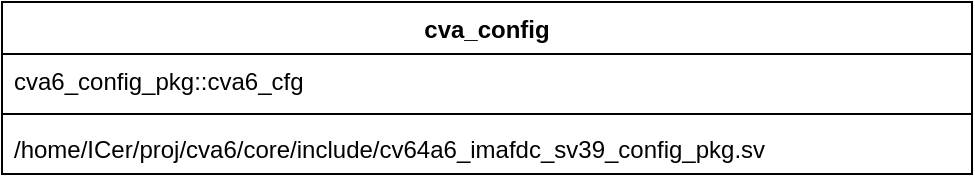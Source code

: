 <mxfile version="28.2.8">
  <diagram name="Page-1" id="Iqzep2Eil3ykFxYwn48A">
    <mxGraphModel dx="1819" dy="957" grid="1" gridSize="10" guides="1" tooltips="1" connect="1" arrows="1" fold="1" page="1" pageScale="1" pageWidth="850" pageHeight="1100" math="0" shadow="0">
      <root>
        <mxCell id="0" />
        <mxCell id="1" parent="0" />
        <mxCell id="mzS4798Yjswd0JI5HEyz-2" value="cva_config" style="swimlane;fontStyle=1;align=center;verticalAlign=top;childLayout=stackLayout;horizontal=1;startSize=26;horizontalStack=0;resizeParent=1;resizeParentMax=0;resizeLast=0;collapsible=1;marginBottom=0;whiteSpace=wrap;html=1;" vertex="1" parent="1">
          <mxGeometry x="35" y="70" width="485" height="86" as="geometry" />
        </mxCell>
        <mxCell id="mzS4798Yjswd0JI5HEyz-3" value="cva6_config_pkg::cva6_cfg" style="text;strokeColor=none;fillColor=none;align=left;verticalAlign=top;spacingLeft=4;spacingRight=4;overflow=hidden;rotatable=0;points=[[0,0.5],[1,0.5]];portConstraint=eastwest;whiteSpace=wrap;html=1;" vertex="1" parent="mzS4798Yjswd0JI5HEyz-2">
          <mxGeometry y="26" width="485" height="26" as="geometry" />
        </mxCell>
        <mxCell id="mzS4798Yjswd0JI5HEyz-4" value="" style="line;strokeWidth=1;fillColor=none;align=left;verticalAlign=middle;spacingTop=-1;spacingLeft=3;spacingRight=3;rotatable=0;labelPosition=right;points=[];portConstraint=eastwest;strokeColor=inherit;" vertex="1" parent="mzS4798Yjswd0JI5HEyz-2">
          <mxGeometry y="52" width="485" height="8" as="geometry" />
        </mxCell>
        <mxCell id="mzS4798Yjswd0JI5HEyz-5" value="/home/ICer/proj/cva6/core/include/cv64a6_imafdc_sv39_config_pkg.sv" style="text;strokeColor=none;fillColor=none;align=left;verticalAlign=top;spacingLeft=4;spacingRight=4;overflow=hidden;rotatable=0;points=[[0,0.5],[1,0.5]];portConstraint=eastwest;whiteSpace=wrap;html=1;" vertex="1" parent="mzS4798Yjswd0JI5HEyz-2">
          <mxGeometry y="60" width="485" height="26" as="geometry" />
        </mxCell>
      </root>
    </mxGraphModel>
  </diagram>
</mxfile>
